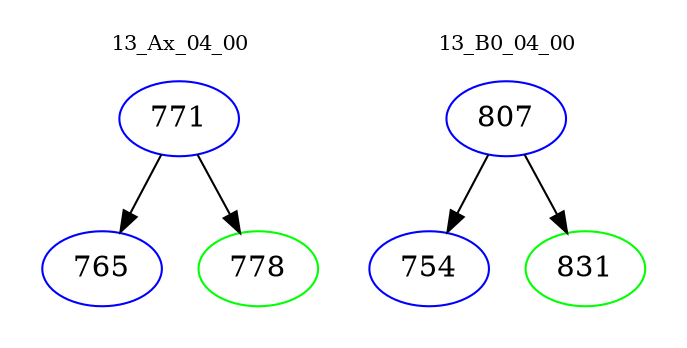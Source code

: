 digraph{
subgraph cluster_0 {
color = white
label = "13_Ax_04_00";
fontsize=10;
T0_771 [label="771", color="blue"]
T0_771 -> T0_765 [color="black"]
T0_765 [label="765", color="blue"]
T0_771 -> T0_778 [color="black"]
T0_778 [label="778", color="green"]
}
subgraph cluster_1 {
color = white
label = "13_B0_04_00";
fontsize=10;
T1_807 [label="807", color="blue"]
T1_807 -> T1_754 [color="black"]
T1_754 [label="754", color="blue"]
T1_807 -> T1_831 [color="black"]
T1_831 [label="831", color="green"]
}
}

